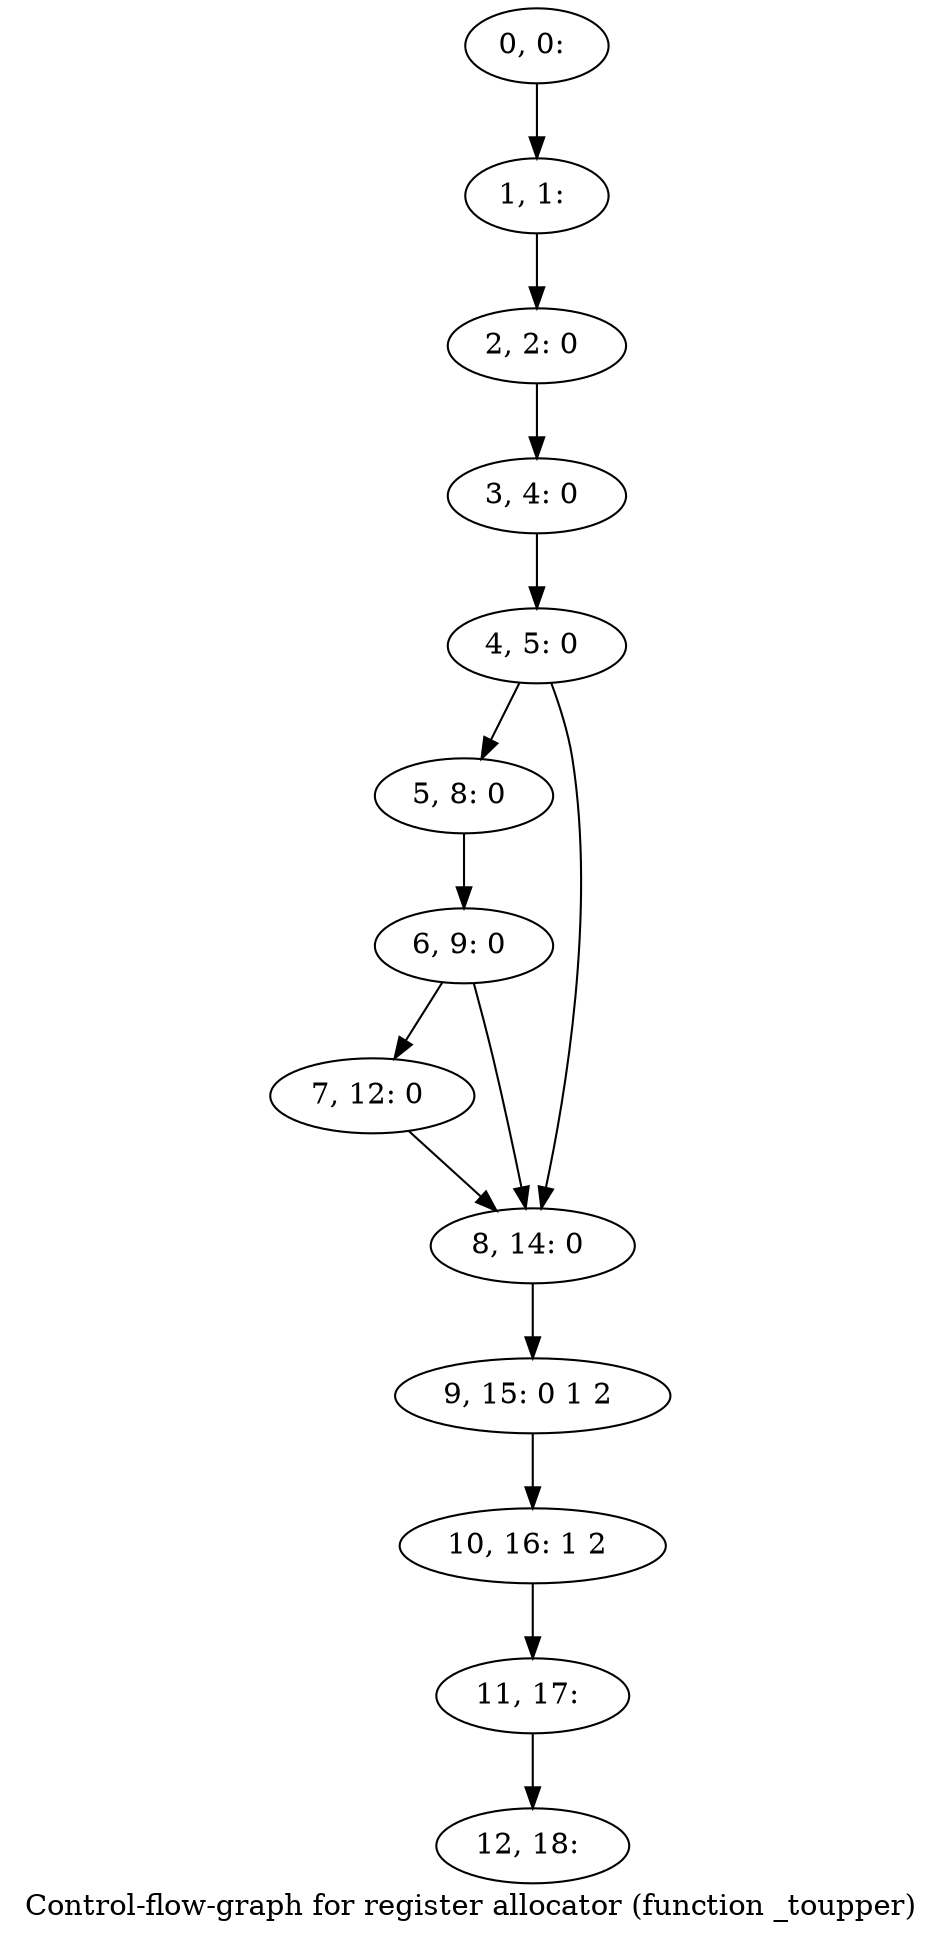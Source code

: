 digraph G {
graph [label="Control-flow-graph for register allocator (function _toupper)"]
0[label="0, 0: "];
1[label="1, 1: "];
2[label="2, 2: 0 "];
3[label="3, 4: 0 "];
4[label="4, 5: 0 "];
5[label="5, 8: 0 "];
6[label="6, 9: 0 "];
7[label="7, 12: 0 "];
8[label="8, 14: 0 "];
9[label="9, 15: 0 1 2 "];
10[label="10, 16: 1 2 "];
11[label="11, 17: "];
12[label="12, 18: "];
0->1 ;
1->2 ;
2->3 ;
3->4 ;
4->5 ;
4->8 ;
5->6 ;
6->7 ;
6->8 ;
7->8 ;
8->9 ;
9->10 ;
10->11 ;
11->12 ;
}
